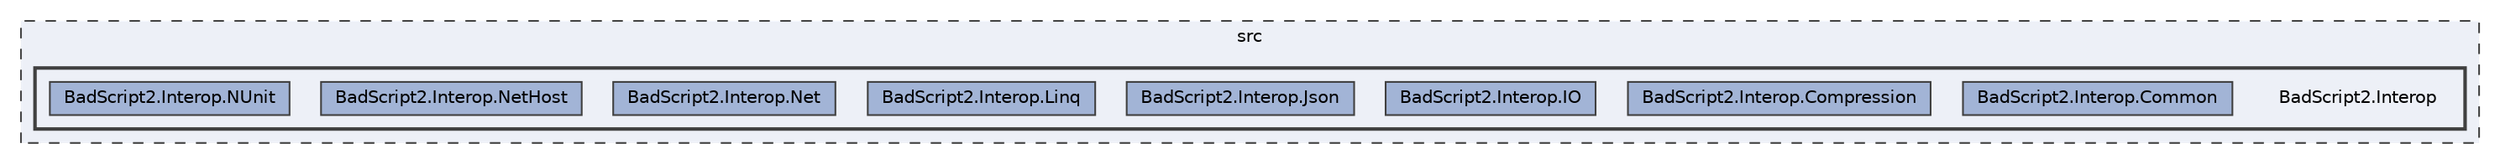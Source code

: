 digraph "src/BadScript2.Interop"
{
 // LATEX_PDF_SIZE
  bgcolor="transparent";
  edge [fontname=Helvetica,fontsize=10,labelfontname=Helvetica,labelfontsize=10];
  node [fontname=Helvetica,fontsize=10,shape=box,height=0.2,width=0.4];
  compound=true
  subgraph clusterdir_68267d1309a1af8e8297ef4c3efbcdba {
    graph [ bgcolor="#edf0f7", pencolor="grey25", label="src", fontname=Helvetica,fontsize=10 style="filled,dashed", URL="dir_68267d1309a1af8e8297ef4c3efbcdba.html",tooltip=""]
  subgraph clusterdir_743d4fc473248ca03e83ba8b0a438d7a {
    graph [ bgcolor="#edf0f7", pencolor="grey25", label="", fontname=Helvetica,fontsize=10 style="filled,bold", URL="dir_743d4fc473248ca03e83ba8b0a438d7a.html",tooltip=""]
    dir_743d4fc473248ca03e83ba8b0a438d7a [shape=plaintext, label="BadScript2.Interop"];
  dir_ecb14d9ba8a6a02f07f219f62488e64b [label="BadScript2.Interop.Common", fillcolor="#a2b4d6", color="grey25", style="filled", URL="dir_ecb14d9ba8a6a02f07f219f62488e64b.html",tooltip=""];
  dir_ac5aff37269068bb947214021cf1171a [label="BadScript2.Interop.Compression", fillcolor="#a2b4d6", color="grey25", style="filled", URL="dir_ac5aff37269068bb947214021cf1171a.html",tooltip=""];
  dir_49c13e43f2b1587b32c6a0305c756d54 [label="BadScript2.Interop.IO", fillcolor="#a2b4d6", color="grey25", style="filled", URL="dir_49c13e43f2b1587b32c6a0305c756d54.html",tooltip=""];
  dir_15b07b868da8456af59cf54e67eb097c [label="BadScript2.Interop.Json", fillcolor="#a2b4d6", color="grey25", style="filled", URL="dir_15b07b868da8456af59cf54e67eb097c.html",tooltip=""];
  dir_017c0b63efe24195c060d47225a5ca49 [label="BadScript2.Interop.Linq", fillcolor="#a2b4d6", color="grey25", style="filled", URL="dir_017c0b63efe24195c060d47225a5ca49.html",tooltip=""];
  dir_1da2cc97bb824d1dcd7b590ba0de76a0 [label="BadScript2.Interop.Net", fillcolor="#a2b4d6", color="grey25", style="filled", URL="dir_1da2cc97bb824d1dcd7b590ba0de76a0.html",tooltip=""];
  dir_ea05d808567f9508a34bace8233d9efc [label="BadScript2.Interop.NetHost", fillcolor="#a2b4d6", color="grey25", style="filled", URL="dir_ea05d808567f9508a34bace8233d9efc.html",tooltip=""];
  dir_3b671f7b4efeee1fc6fd931313875674 [label="BadScript2.Interop.NUnit", fillcolor="#a2b4d6", color="grey25", style="filled", URL="dir_3b671f7b4efeee1fc6fd931313875674.html",tooltip=""];
  }
  }
}
